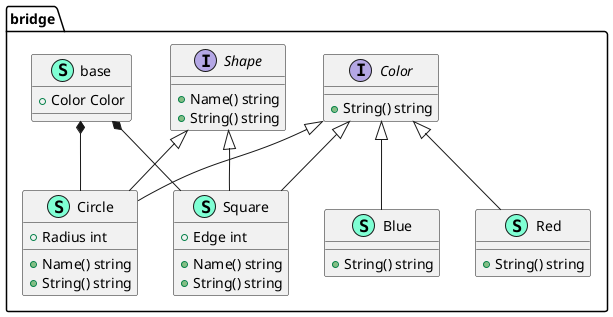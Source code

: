 @startuml
namespace bridge {
    class Blue << (S,Aquamarine) >> {
        + String() string

    }
    class Circle << (S,Aquamarine) >> {
        + Radius int

        + Name() string
        + String() string

    }
    interface Color  {
        + String() string

    }
    class Red << (S,Aquamarine) >> {
        + String() string

    }
    interface Shape  {
        + Name() string
        + String() string

    }
    class Square << (S,Aquamarine) >> {
        + Edge int

        + Name() string
        + String() string

    }
    class base << (S,Aquamarine) >> {
        + Color Color

    }
}
"bridge.base" *-- "bridge.Circle"
"bridge.base" *-- "bridge.Square"

"bridge.Color" <|-- "bridge.Blue"
"bridge.Color" <|-- "bridge.Circle"
"bridge.Shape" <|-- "bridge.Circle"
"bridge.Color" <|-- "bridge.Red"
"bridge.Color" <|-- "bridge.Square"
"bridge.Shape" <|-- "bridge.Square"

@enduml

